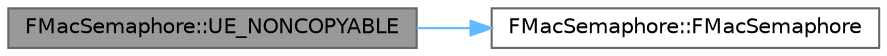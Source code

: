 digraph "FMacSemaphore::UE_NONCOPYABLE"
{
 // INTERACTIVE_SVG=YES
 // LATEX_PDF_SIZE
  bgcolor="transparent";
  edge [fontname=Helvetica,fontsize=10,labelfontname=Helvetica,labelfontsize=10];
  node [fontname=Helvetica,fontsize=10,shape=box,height=0.2,width=0.4];
  rankdir="LR";
  Node1 [id="Node000001",label="FMacSemaphore::UE_NONCOPYABLE",height=0.2,width=0.4,color="gray40", fillcolor="grey60", style="filled", fontcolor="black",tooltip=" "];
  Node1 -> Node2 [id="edge1_Node000001_Node000002",color="steelblue1",style="solid",tooltip=" "];
  Node2 [id="Node000002",label="FMacSemaphore::FMacSemaphore",height=0.2,width=0.4,color="grey40", fillcolor="white", style="filled",URL="$df/d22/classFMacSemaphore.html#a06d04a0df98a473e06c5f255105005e0",tooltip=" "];
}
